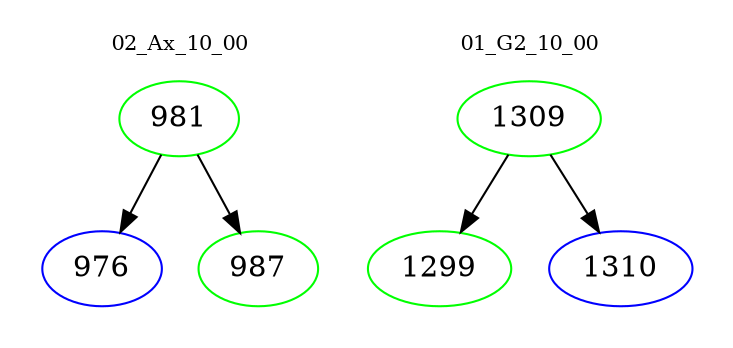 digraph{
subgraph cluster_0 {
color = white
label = "02_Ax_10_00";
fontsize=10;
T0_981 [label="981", color="green"]
T0_981 -> T0_976 [color="black"]
T0_976 [label="976", color="blue"]
T0_981 -> T0_987 [color="black"]
T0_987 [label="987", color="green"]
}
subgraph cluster_1 {
color = white
label = "01_G2_10_00";
fontsize=10;
T1_1309 [label="1309", color="green"]
T1_1309 -> T1_1299 [color="black"]
T1_1299 [label="1299", color="green"]
T1_1309 -> T1_1310 [color="black"]
T1_1310 [label="1310", color="blue"]
}
}
